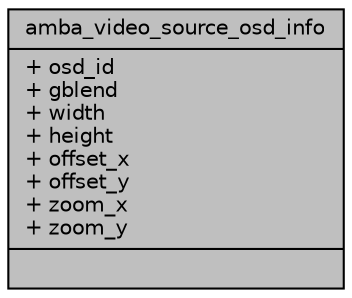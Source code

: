 digraph "amba_video_source_osd_info"
{
 // INTERACTIVE_SVG=YES
 // LATEX_PDF_SIZE
  bgcolor="transparent";
  edge [fontname="Helvetica",fontsize="10",labelfontname="Helvetica",labelfontsize="10"];
  node [fontname="Helvetica",fontsize="10",shape=record];
  Node1 [label="{amba_video_source_osd_info\n|+ osd_id\l+ gblend\l+ width\l+ height\l+ offset_x\l+ offset_y\l+ zoom_x\l+ zoom_y\l|}",height=0.2,width=0.4,color="black", fillcolor="grey75", style="filled", fontcolor="black",tooltip=" "];
}
